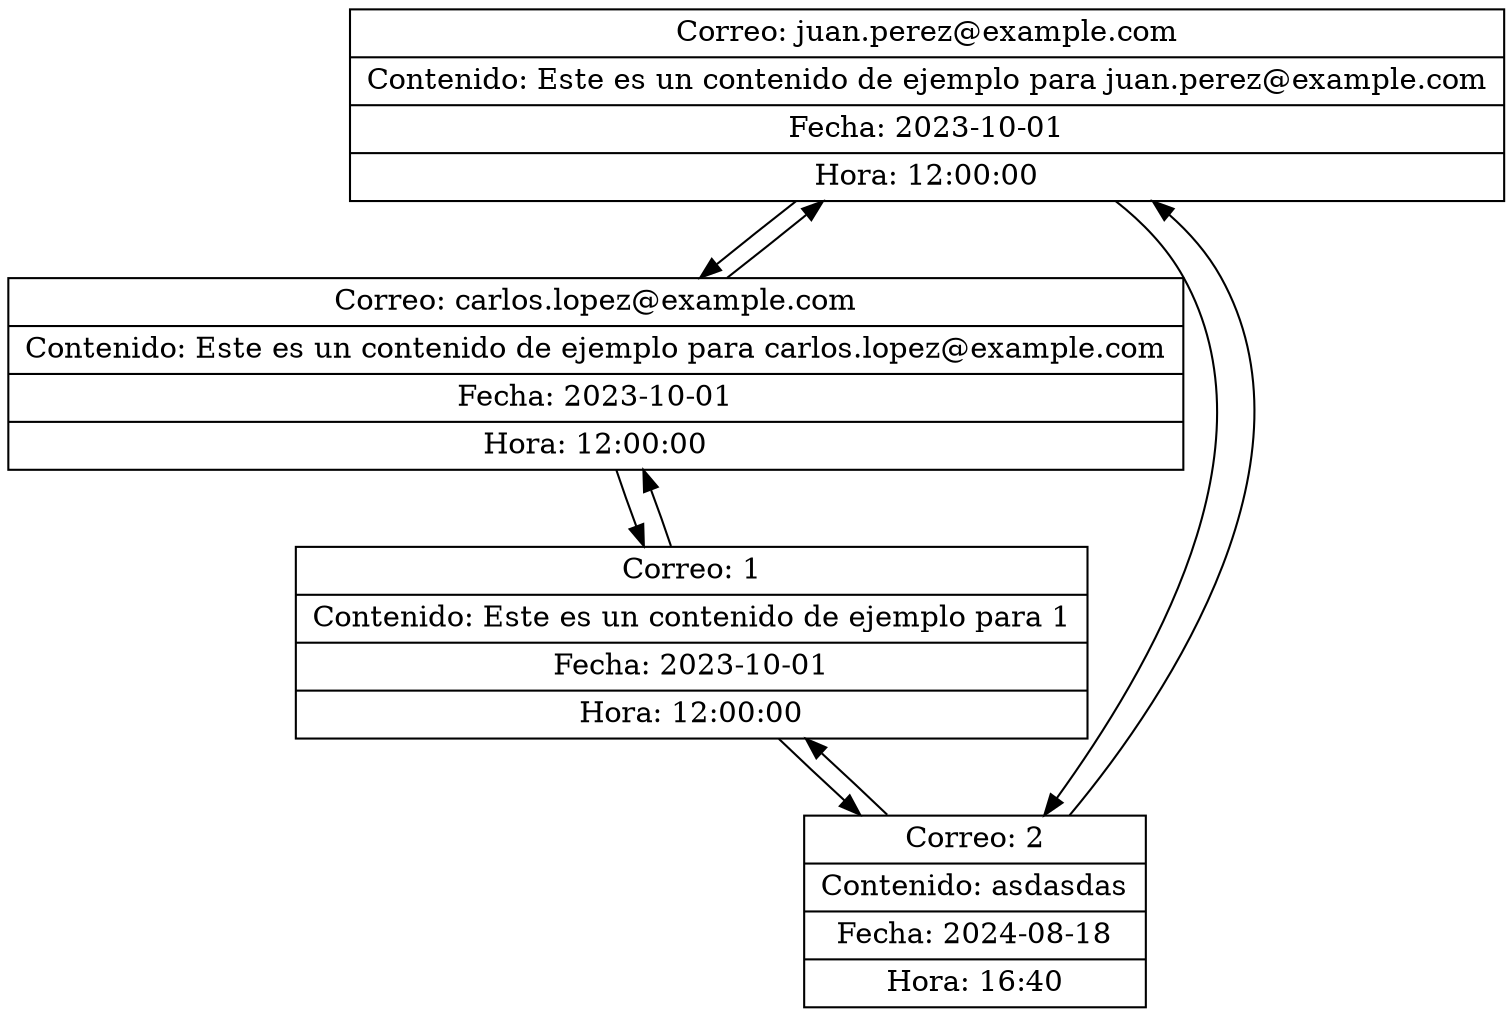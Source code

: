 digraph G {
node [shape=record];
node0 [label="{Correo: juan.perez@example.com | Contenido: Este es un contenido de ejemplo para juan.perez@example.com | Fecha: 2023-10-01 | Hora: 12:00:00}"];
node1 [label="{Correo: carlos.lopez@example.com | Contenido: Este es un contenido de ejemplo para carlos.lopez@example.com | Fecha: 2023-10-01 | Hora: 12:00:00}"];
node2 [label="{Correo: 1 | Contenido: Este es un contenido de ejemplo para 1 | Fecha: 2023-10-01 | Hora: 12:00:00}"];
node3 [label="{Correo: 2 | Contenido: asdasdas | Fecha: 2024-08-18 | Hora: 16:40}"];
node0 -> node1;
node1 -> node0;
node1 -> node2;
node2 -> node1;
node2 -> node3;
node3 -> node2;
node0 -> node3;
node3 -> node0;
}
